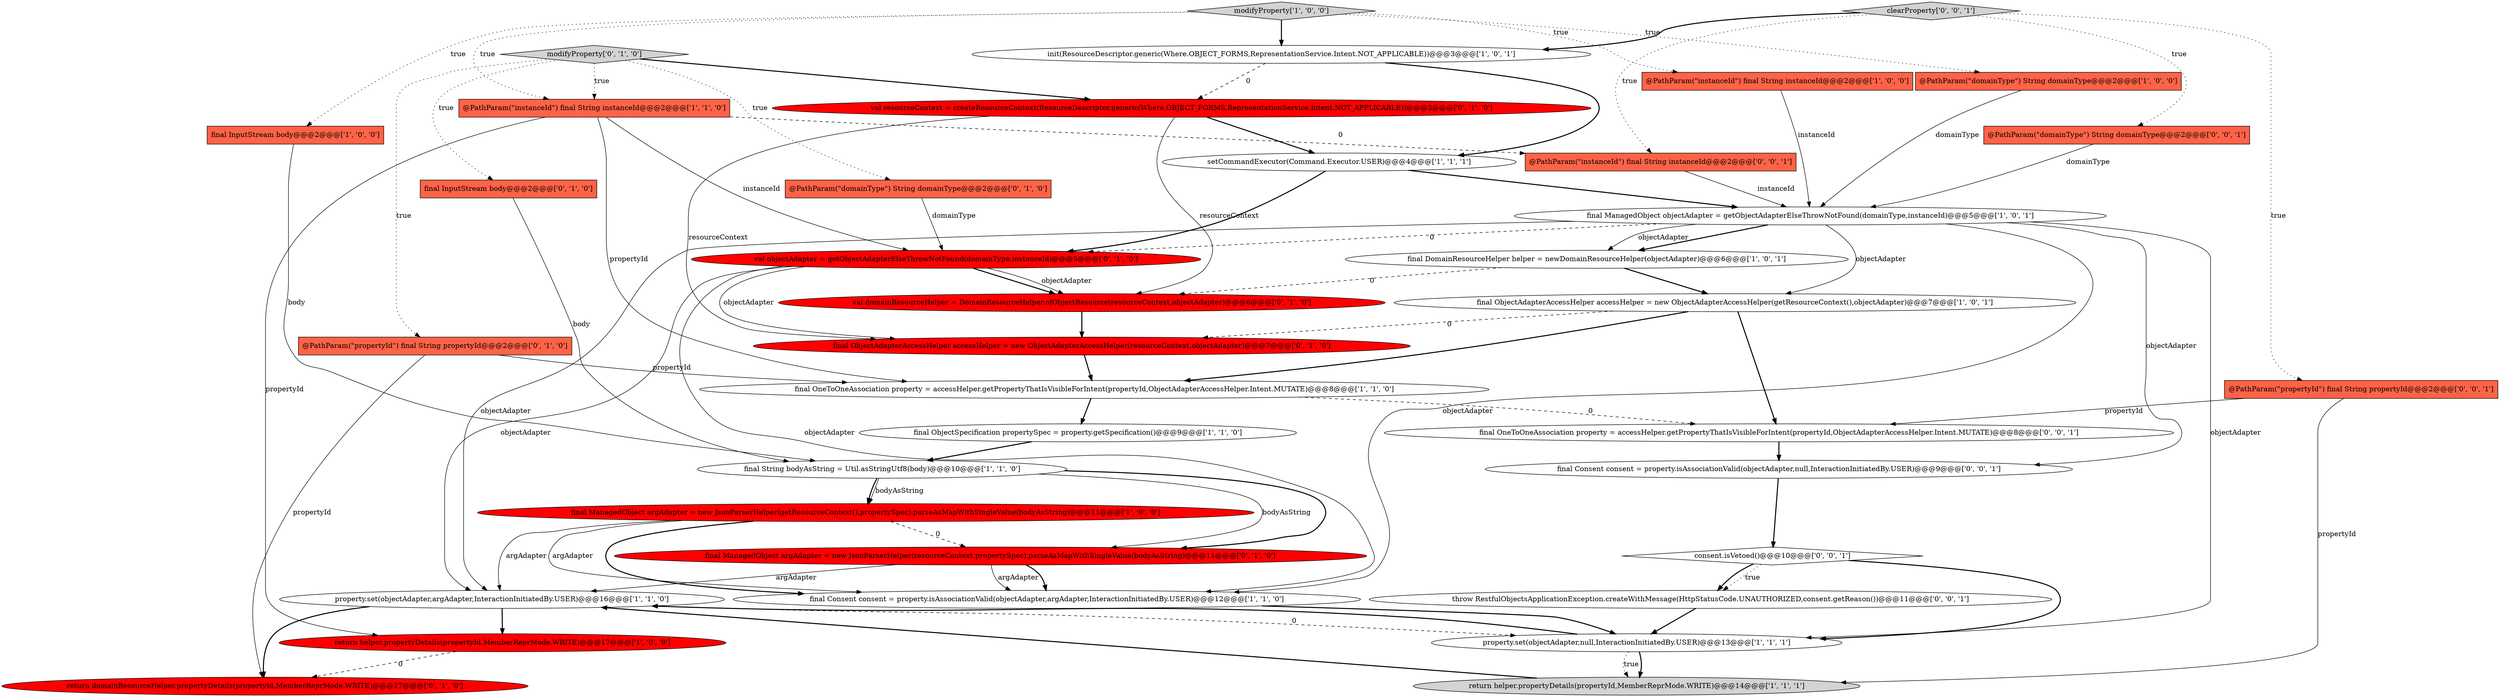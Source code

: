 digraph {
20 [style = filled, label = "modifyProperty['0', '1', '0']", fillcolor = lightgray, shape = diamond image = "AAA0AAABBB2BBB"];
5 [style = filled, label = "return helper.propertyDetails(propertyId,MemberReprMode.WRITE)@@@14@@@['1', '1', '1']", fillcolor = lightgray, shape = ellipse image = "AAA0AAABBB1BBB"];
19 [style = filled, label = "final InputStream body@@@2@@@['0', '1', '0']", fillcolor = tomato, shape = box image = "AAA0AAABBB2BBB"];
15 [style = filled, label = "final ObjectAdapterAccessHelper accessHelper = new ObjectAdapterAccessHelper(getResourceContext(),objectAdapter)@@@7@@@['1', '0', '1']", fillcolor = white, shape = ellipse image = "AAA0AAABBB1BBB"];
25 [style = filled, label = "val objectAdapter = getObjectAdapterElseThrowNotFound(domainType,instanceId)@@@5@@@['0', '1', '0']", fillcolor = red, shape = ellipse image = "AAA1AAABBB2BBB"];
24 [style = filled, label = "final ObjectAdapterAccessHelper accessHelper = new ObjectAdapterAccessHelper(resourceContext,objectAdapter)@@@7@@@['0', '1', '0']", fillcolor = red, shape = ellipse image = "AAA1AAABBB2BBB"];
8 [style = filled, label = "property.set(objectAdapter,argAdapter,InteractionInitiatedBy.USER)@@@16@@@['1', '1', '0']", fillcolor = white, shape = ellipse image = "AAA0AAABBB1BBB"];
1 [style = filled, label = "property.set(objectAdapter,null,InteractionInitiatedBy.USER)@@@13@@@['1', '1', '1']", fillcolor = white, shape = ellipse image = "AAA0AAABBB1BBB"];
12 [style = filled, label = "@PathParam(\"instanceId\") final String instanceId@@@2@@@['1', '0', '0']", fillcolor = tomato, shape = box image = "AAA0AAABBB1BBB"];
14 [style = filled, label = "final ManagedObject objectAdapter = getObjectAdapterElseThrowNotFound(domainType,instanceId)@@@5@@@['1', '0', '1']", fillcolor = white, shape = ellipse image = "AAA0AAABBB1BBB"];
9 [style = filled, label = "final InputStream body@@@2@@@['1', '0', '0']", fillcolor = tomato, shape = box image = "AAA0AAABBB1BBB"];
13 [style = filled, label = "init(ResourceDescriptor.generic(Where.OBJECT_FORMS,RepresentationService.Intent.NOT_APPLICABLE))@@@3@@@['1', '0', '1']", fillcolor = white, shape = ellipse image = "AAA0AAABBB1BBB"];
18 [style = filled, label = "@PathParam(\"instanceId\") final String instanceId@@@2@@@['1', '1', '0']", fillcolor = tomato, shape = box image = "AAA0AAABBB1BBB"];
21 [style = filled, label = "val domainResourceHelper = DomainResourceHelper.ofObjectResource(resourceContext,objectAdapter)@@@6@@@['0', '1', '0']", fillcolor = red, shape = ellipse image = "AAA1AAABBB2BBB"];
29 [style = filled, label = "@PathParam(\"propertyId\") final String propertyId@@@2@@@['0', '0', '1']", fillcolor = tomato, shape = box image = "AAA0AAABBB3BBB"];
7 [style = filled, label = "modifyProperty['1', '0', '0']", fillcolor = lightgray, shape = diamond image = "AAA0AAABBB1BBB"];
3 [style = filled, label = "final DomainResourceHelper helper = newDomainResourceHelper(objectAdapter)@@@6@@@['1', '0', '1']", fillcolor = white, shape = ellipse image = "AAA0AAABBB1BBB"];
6 [style = filled, label = "return helper.propertyDetails(propertyId,MemberReprMode.WRITE)@@@17@@@['1', '0', '0']", fillcolor = red, shape = ellipse image = "AAA1AAABBB1BBB"];
26 [style = filled, label = "return domainResourceHelper.propertyDetails(propertyId,MemberReprMode.WRITE)@@@17@@@['0', '1', '0']", fillcolor = red, shape = ellipse image = "AAA1AAABBB2BBB"];
10 [style = filled, label = "final OneToOneAssociation property = accessHelper.getPropertyThatIsVisibleForIntent(propertyId,ObjectAdapterAccessHelper.Intent.MUTATE)@@@8@@@['1', '1', '0']", fillcolor = white, shape = ellipse image = "AAA0AAABBB1BBB"];
11 [style = filled, label = "setCommandExecutor(Command.Executor.USER)@@@4@@@['1', '1', '1']", fillcolor = white, shape = ellipse image = "AAA0AAABBB1BBB"];
33 [style = filled, label = "consent.isVetoed()@@@10@@@['0', '0', '1']", fillcolor = white, shape = diamond image = "AAA0AAABBB3BBB"];
35 [style = filled, label = "clearProperty['0', '0', '1']", fillcolor = lightgray, shape = diamond image = "AAA0AAABBB3BBB"];
2 [style = filled, label = "@PathParam(\"domainType\") String domainType@@@2@@@['1', '0', '0']", fillcolor = tomato, shape = box image = "AAA0AAABBB1BBB"];
31 [style = filled, label = "throw RestfulObjectsApplicationException.createWithMessage(HttpStatusCode.UNAUTHORIZED,consent.getReason())@@@11@@@['0', '0', '1']", fillcolor = white, shape = ellipse image = "AAA0AAABBB3BBB"];
17 [style = filled, label = "final Consent consent = property.isAssociationValid(objectAdapter,argAdapter,InteractionInitiatedBy.USER)@@@12@@@['1', '1', '0']", fillcolor = white, shape = ellipse image = "AAA0AAABBB1BBB"];
16 [style = filled, label = "final String bodyAsString = Util.asStringUtf8(body)@@@10@@@['1', '1', '0']", fillcolor = white, shape = ellipse image = "AAA0AAABBB1BBB"];
0 [style = filled, label = "final ObjectSpecification propertySpec = property.getSpecification()@@@9@@@['1', '1', '0']", fillcolor = white, shape = ellipse image = "AAA0AAABBB1BBB"];
30 [style = filled, label = "final OneToOneAssociation property = accessHelper.getPropertyThatIsVisibleForIntent(propertyId,ObjectAdapterAccessHelper.Intent.MUTATE)@@@8@@@['0', '0', '1']", fillcolor = white, shape = ellipse image = "AAA0AAABBB3BBB"];
22 [style = filled, label = "@PathParam(\"propertyId\") final String propertyId@@@2@@@['0', '1', '0']", fillcolor = tomato, shape = box image = "AAA0AAABBB2BBB"];
34 [style = filled, label = "final Consent consent = property.isAssociationValid(objectAdapter,null,InteractionInitiatedBy.USER)@@@9@@@['0', '0', '1']", fillcolor = white, shape = ellipse image = "AAA0AAABBB3BBB"];
28 [style = filled, label = "val resourceContext = createResourceContext(ResourceDescriptor.generic(Where.OBJECT_FORMS,RepresentationService.Intent.NOT_APPLICABLE))@@@3@@@['0', '1', '0']", fillcolor = red, shape = ellipse image = "AAA1AAABBB2BBB"];
27 [style = filled, label = "@PathParam(\"domainType\") String domainType@@@2@@@['0', '1', '0']", fillcolor = tomato, shape = box image = "AAA0AAABBB2BBB"];
36 [style = filled, label = "@PathParam(\"instanceId\") final String instanceId@@@2@@@['0', '0', '1']", fillcolor = tomato, shape = box image = "AAA0AAABBB3BBB"];
23 [style = filled, label = "final ManagedObject argAdapter = new JsonParserHelper(resourceContext,propertySpec).parseAsMapWithSingleValue(bodyAsString)@@@11@@@['0', '1', '0']", fillcolor = red, shape = ellipse image = "AAA1AAABBB2BBB"];
32 [style = filled, label = "@PathParam(\"domainType\") String domainType@@@2@@@['0', '0', '1']", fillcolor = tomato, shape = box image = "AAA0AAABBB3BBB"];
4 [style = filled, label = "final ManagedObject argAdapter = new JsonParserHelper(getResourceContext(),propertySpec).parseAsMapWithSingleValue(bodyAsString)@@@11@@@['1', '0', '0']", fillcolor = red, shape = ellipse image = "AAA1AAABBB1BBB"];
1->5 [style = bold, label=""];
14->3 [style = bold, label=""];
14->1 [style = solid, label="objectAdapter"];
15->10 [style = bold, label=""];
9->16 [style = solid, label="body"];
11->14 [style = bold, label=""];
14->25 [style = dashed, label="0"];
32->14 [style = solid, label="domainType"];
20->27 [style = dotted, label="true"];
8->6 [style = bold, label=""];
21->24 [style = bold, label=""];
31->1 [style = bold, label=""];
18->10 [style = solid, label="propertyId"];
23->17 [style = solid, label="argAdapter"];
19->16 [style = solid, label="body"];
18->6 [style = solid, label="propertyId"];
14->3 [style = solid, label="objectAdapter"];
6->26 [style = dashed, label="0"];
4->17 [style = solid, label="argAdapter"];
20->18 [style = dotted, label="true"];
14->34 [style = solid, label="objectAdapter"];
23->17 [style = bold, label=""];
16->4 [style = solid, label="bodyAsString"];
22->26 [style = solid, label="propertyId"];
4->23 [style = dashed, label="0"];
25->21 [style = bold, label=""];
11->25 [style = bold, label=""];
28->21 [style = solid, label="resourceContext"];
24->10 [style = bold, label=""];
3->21 [style = dashed, label="0"];
12->14 [style = solid, label="instanceId"];
34->33 [style = bold, label=""];
30->34 [style = bold, label=""];
4->8 [style = solid, label="argAdapter"];
13->11 [style = bold, label=""];
7->12 [style = dotted, label="true"];
13->28 [style = dashed, label="0"];
22->10 [style = solid, label="propertyId"];
2->14 [style = solid, label="domainType"];
10->0 [style = bold, label=""];
29->30 [style = solid, label="propertyId"];
20->22 [style = dotted, label="true"];
33->31 [style = dotted, label="true"];
35->29 [style = dotted, label="true"];
7->2 [style = dotted, label="true"];
0->16 [style = bold, label=""];
1->8 [style = bold, label=""];
4->17 [style = bold, label=""];
17->1 [style = bold, label=""];
14->8 [style = solid, label="objectAdapter"];
15->24 [style = dashed, label="0"];
16->23 [style = bold, label=""];
25->17 [style = solid, label="objectAdapter"];
25->21 [style = solid, label="objectAdapter"];
10->30 [style = dashed, label="0"];
14->15 [style = solid, label="objectAdapter"];
18->36 [style = dashed, label="0"];
7->18 [style = dotted, label="true"];
23->8 [style = solid, label="argAdapter"];
20->19 [style = dotted, label="true"];
36->14 [style = solid, label="instanceId"];
29->5 [style = solid, label="propertyId"];
16->4 [style = bold, label=""];
7->13 [style = bold, label=""];
5->8 [style = bold, label=""];
14->17 [style = solid, label="objectAdapter"];
35->36 [style = dotted, label="true"];
28->11 [style = bold, label=""];
20->28 [style = bold, label=""];
3->15 [style = bold, label=""];
33->1 [style = bold, label=""];
15->30 [style = bold, label=""];
7->9 [style = dotted, label="true"];
8->1 [style = dashed, label="0"];
28->24 [style = solid, label="resourceContext"];
18->25 [style = solid, label="instanceId"];
16->23 [style = solid, label="bodyAsString"];
25->24 [style = solid, label="objectAdapter"];
33->31 [style = bold, label=""];
35->13 [style = bold, label=""];
25->8 [style = solid, label="objectAdapter"];
27->25 [style = solid, label="domainType"];
1->5 [style = dotted, label="true"];
8->26 [style = bold, label=""];
35->32 [style = dotted, label="true"];
}
